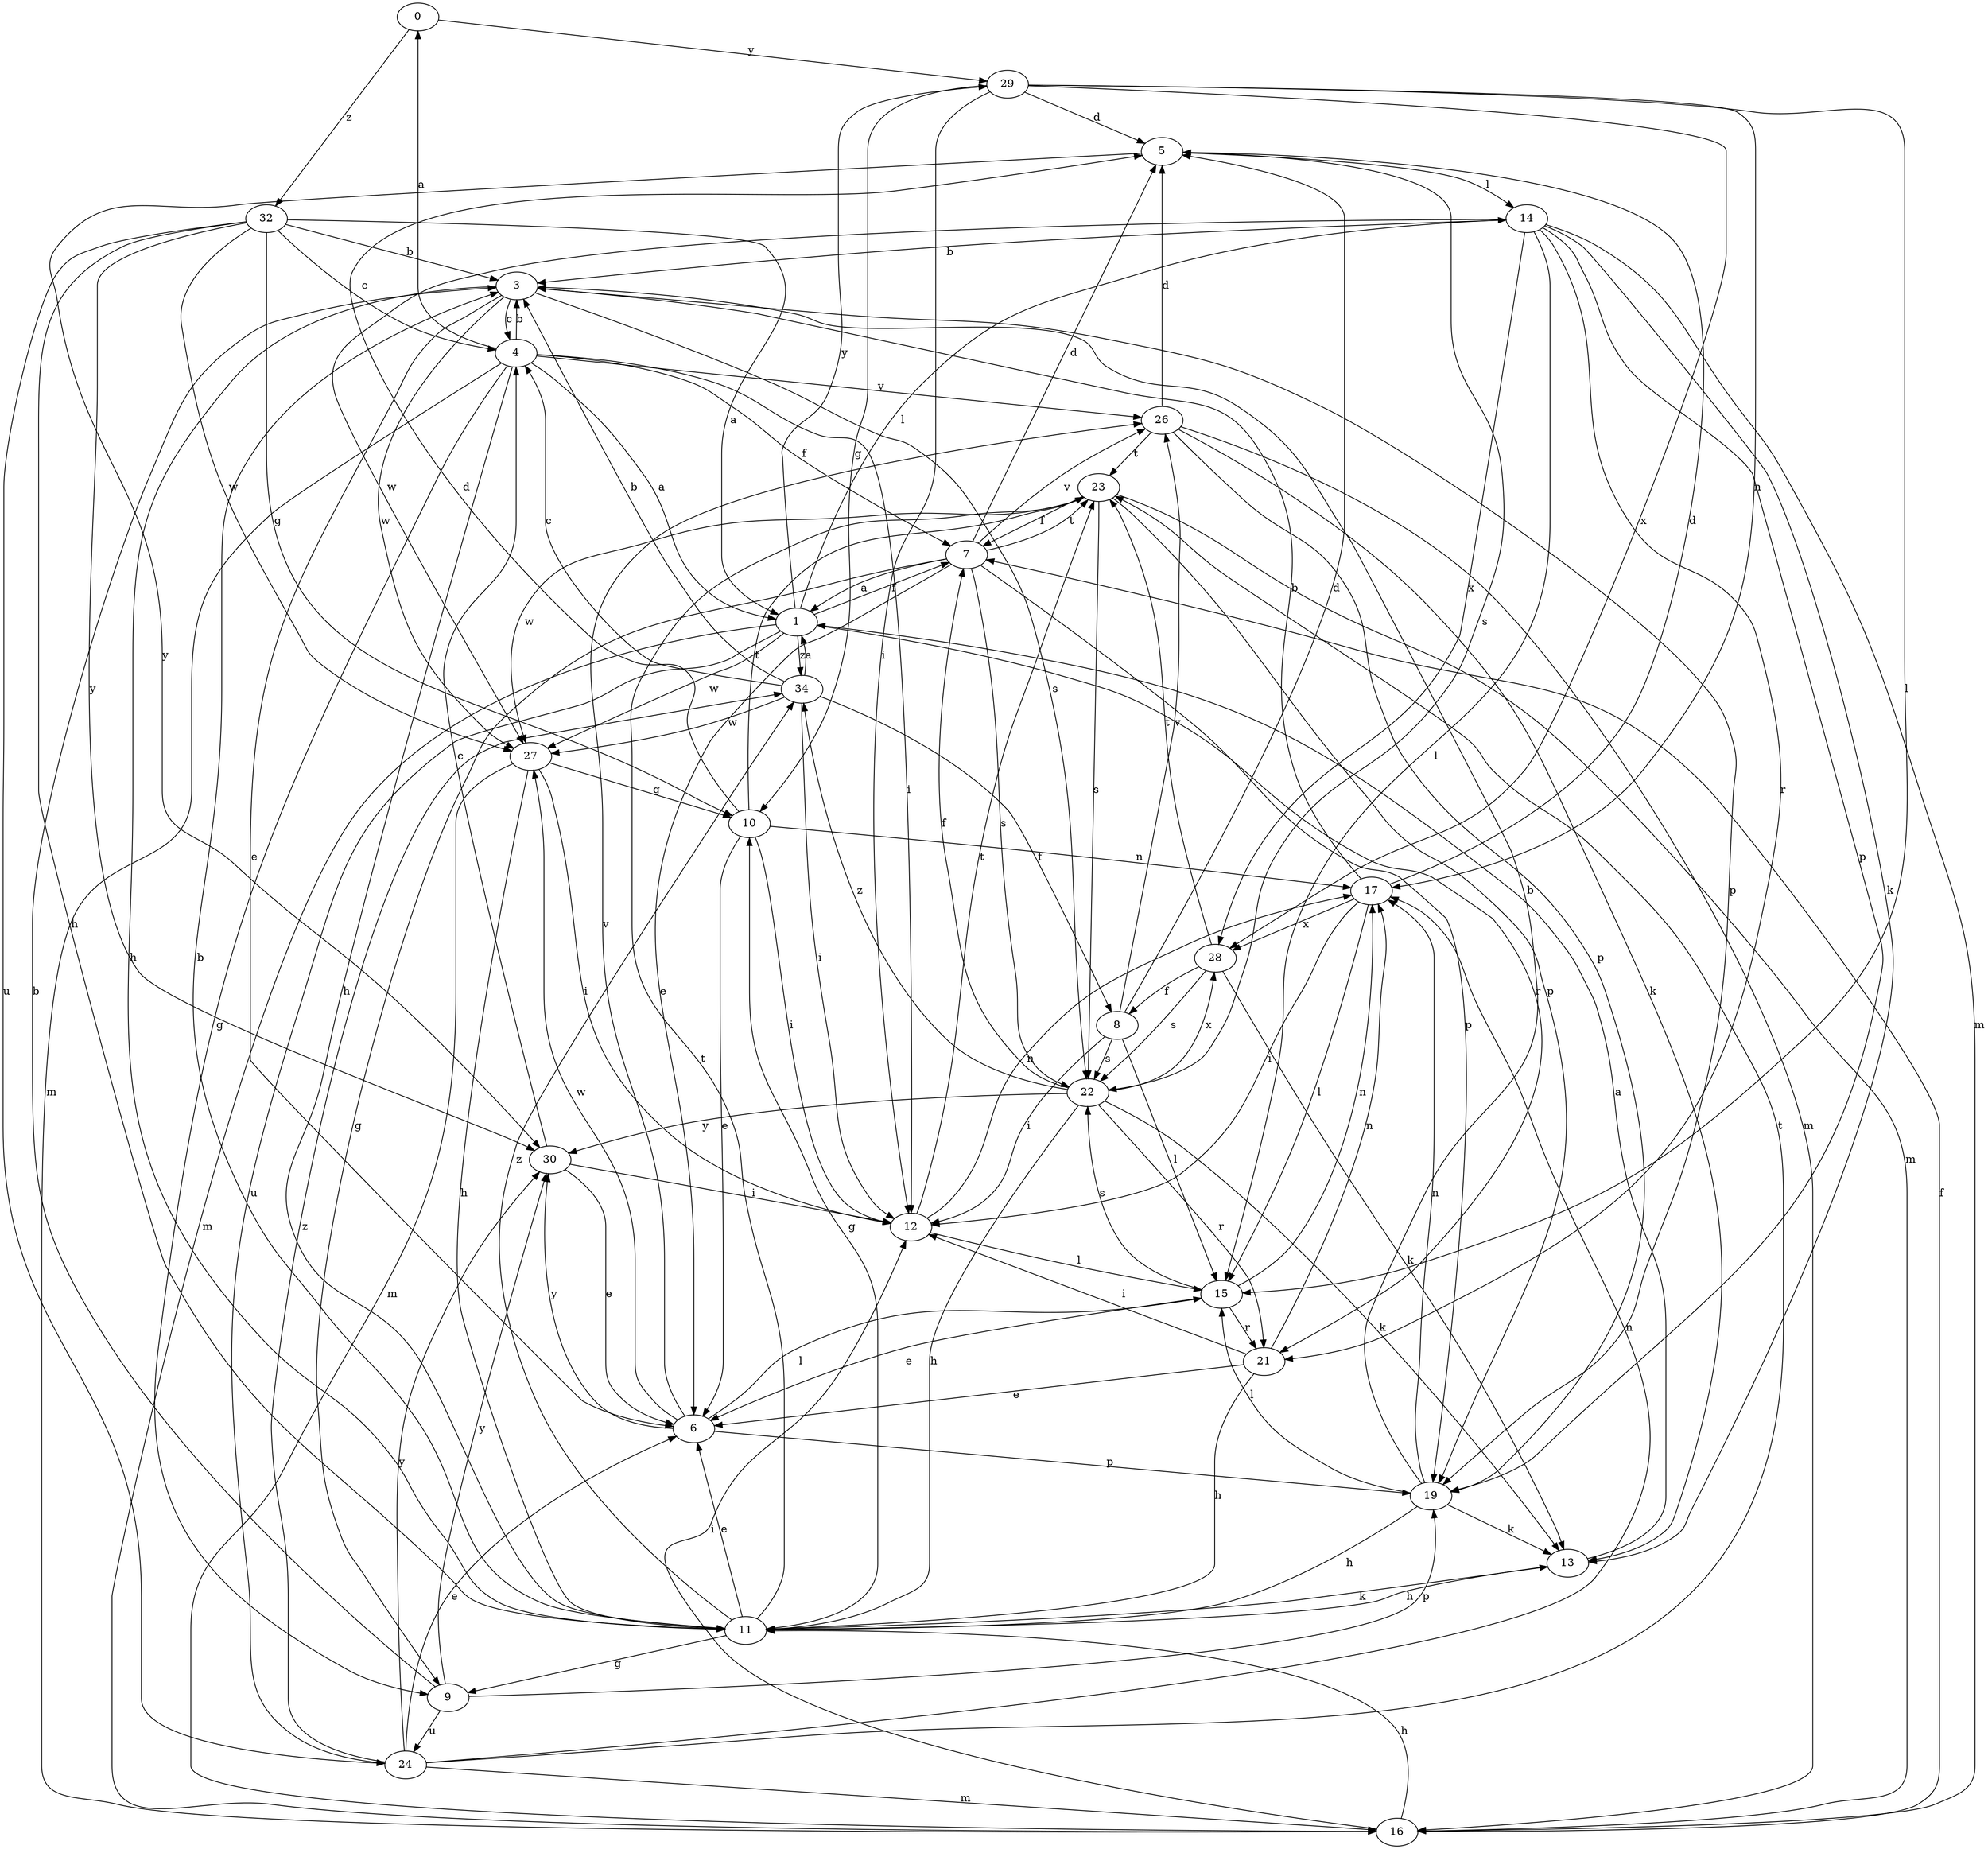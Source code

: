 strict digraph  {
0;
1;
3;
4;
5;
6;
7;
8;
9;
10;
11;
12;
13;
14;
15;
16;
17;
19;
21;
22;
23;
24;
26;
27;
28;
29;
30;
32;
34;
0 -> 29  [label=y];
0 -> 32  [label=z];
1 -> 7  [label=f];
1 -> 14  [label=l];
1 -> 16  [label=m];
1 -> 21  [label=r];
1 -> 24  [label=u];
1 -> 27  [label=w];
1 -> 29  [label=y];
1 -> 34  [label=z];
3 -> 4  [label=c];
3 -> 6  [label=e];
3 -> 11  [label=h];
3 -> 19  [label=p];
3 -> 22  [label=s];
3 -> 27  [label=w];
4 -> 0  [label=a];
4 -> 1  [label=a];
4 -> 3  [label=b];
4 -> 7  [label=f];
4 -> 9  [label=g];
4 -> 11  [label=h];
4 -> 12  [label=i];
4 -> 16  [label=m];
4 -> 26  [label=v];
5 -> 14  [label=l];
5 -> 22  [label=s];
5 -> 30  [label=y];
6 -> 15  [label=l];
6 -> 19  [label=p];
6 -> 26  [label=v];
6 -> 27  [label=w];
6 -> 30  [label=y];
7 -> 1  [label=a];
7 -> 5  [label=d];
7 -> 6  [label=e];
7 -> 9  [label=g];
7 -> 19  [label=p];
7 -> 22  [label=s];
7 -> 23  [label=t];
7 -> 26  [label=v];
8 -> 5  [label=d];
8 -> 12  [label=i];
8 -> 15  [label=l];
8 -> 22  [label=s];
8 -> 26  [label=v];
9 -> 3  [label=b];
9 -> 19  [label=p];
9 -> 24  [label=u];
9 -> 30  [label=y];
10 -> 5  [label=d];
10 -> 6  [label=e];
10 -> 12  [label=i];
10 -> 17  [label=n];
10 -> 23  [label=t];
11 -> 3  [label=b];
11 -> 6  [label=e];
11 -> 9  [label=g];
11 -> 10  [label=g];
11 -> 13  [label=k];
11 -> 23  [label=t];
11 -> 34  [label=z];
12 -> 15  [label=l];
12 -> 17  [label=n];
12 -> 23  [label=t];
13 -> 1  [label=a];
13 -> 11  [label=h];
14 -> 3  [label=b];
14 -> 13  [label=k];
14 -> 15  [label=l];
14 -> 16  [label=m];
14 -> 19  [label=p];
14 -> 21  [label=r];
14 -> 27  [label=w];
14 -> 28  [label=x];
15 -> 6  [label=e];
15 -> 17  [label=n];
15 -> 21  [label=r];
15 -> 22  [label=s];
16 -> 7  [label=f];
16 -> 11  [label=h];
16 -> 12  [label=i];
17 -> 3  [label=b];
17 -> 5  [label=d];
17 -> 12  [label=i];
17 -> 15  [label=l];
17 -> 28  [label=x];
19 -> 3  [label=b];
19 -> 11  [label=h];
19 -> 13  [label=k];
19 -> 15  [label=l];
19 -> 17  [label=n];
21 -> 6  [label=e];
21 -> 11  [label=h];
21 -> 12  [label=i];
21 -> 17  [label=n];
22 -> 7  [label=f];
22 -> 11  [label=h];
22 -> 13  [label=k];
22 -> 21  [label=r];
22 -> 28  [label=x];
22 -> 30  [label=y];
22 -> 34  [label=z];
23 -> 7  [label=f];
23 -> 16  [label=m];
23 -> 19  [label=p];
23 -> 22  [label=s];
23 -> 27  [label=w];
24 -> 6  [label=e];
24 -> 16  [label=m];
24 -> 17  [label=n];
24 -> 23  [label=t];
24 -> 30  [label=y];
24 -> 34  [label=z];
26 -> 5  [label=d];
26 -> 13  [label=k];
26 -> 16  [label=m];
26 -> 19  [label=p];
26 -> 23  [label=t];
27 -> 10  [label=g];
27 -> 11  [label=h];
27 -> 12  [label=i];
27 -> 16  [label=m];
28 -> 8  [label=f];
28 -> 13  [label=k];
28 -> 22  [label=s];
28 -> 23  [label=t];
29 -> 5  [label=d];
29 -> 10  [label=g];
29 -> 12  [label=i];
29 -> 15  [label=l];
29 -> 17  [label=n];
29 -> 28  [label=x];
30 -> 4  [label=c];
30 -> 6  [label=e];
30 -> 12  [label=i];
32 -> 1  [label=a];
32 -> 3  [label=b];
32 -> 4  [label=c];
32 -> 10  [label=g];
32 -> 11  [label=h];
32 -> 24  [label=u];
32 -> 27  [label=w];
32 -> 30  [label=y];
34 -> 1  [label=a];
34 -> 3  [label=b];
34 -> 4  [label=c];
34 -> 8  [label=f];
34 -> 12  [label=i];
34 -> 27  [label=w];
}

